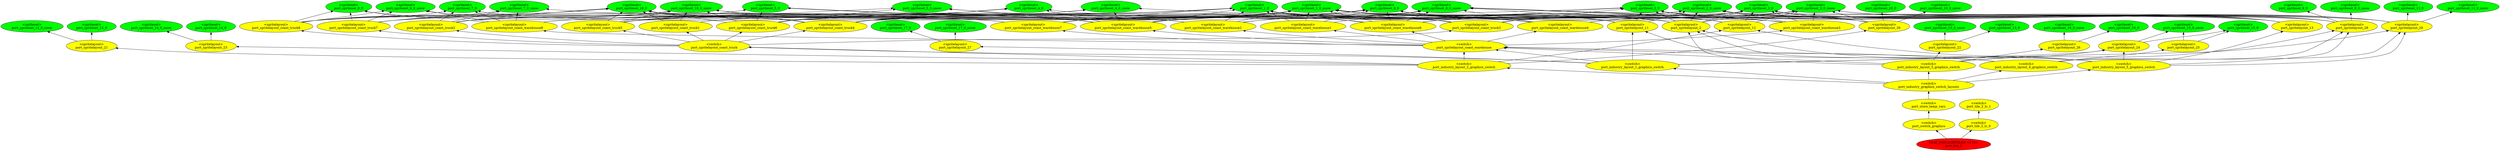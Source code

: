 digraph {
rankdir="BT"
port_spriteset_1_0 [fillcolor=green style="filled" label="<spriteset>\nport_spriteset_1_0"]
port_spriteset_1_0_snow [fillcolor=green style="filled" label="<spriteset>\nport_spriteset_1_0_snow"]
port_spriteset_2_0 [fillcolor=green style="filled" label="<spriteset>\nport_spriteset_2_0"]
port_spriteset_2_0_snow [fillcolor=green style="filled" label="<spriteset>\nport_spriteset_2_0_snow"]
port_spriteset_3_0 [fillcolor=green style="filled" label="<spriteset>\nport_spriteset_3_0"]
port_spriteset_3_0_snow [fillcolor=green style="filled" label="<spriteset>\nport_spriteset_3_0_snow"]
port_spriteset_4_0 [fillcolor=green style="filled" label="<spriteset>\nport_spriteset_4_0"]
port_spriteset_4_0_snow [fillcolor=green style="filled" label="<spriteset>\nport_spriteset_4_0_snow"]
port_spriteset_5_0 [fillcolor=green style="filled" label="<spriteset>\nport_spriteset_5_0"]
port_spriteset_5_0_snow [fillcolor=green style="filled" label="<spriteset>\nport_spriteset_5_0_snow"]
port_spriteset_6_0 [fillcolor=green style="filled" label="<spriteset>\nport_spriteset_6_0"]
port_spriteset_6_0_snow [fillcolor=green style="filled" label="<spriteset>\nport_spriteset_6_0_snow"]
port_spriteset_7_0 [fillcolor=green style="filled" label="<spriteset>\nport_spriteset_7_0"]
port_spriteset_7_0_snow [fillcolor=green style="filled" label="<spriteset>\nport_spriteset_7_0_snow"]
port_spriteset_8_0 [fillcolor=green style="filled" label="<spriteset>\nport_spriteset_8_0"]
port_spriteset_8_0_snow [fillcolor=green style="filled" label="<spriteset>\nport_spriteset_8_0_snow"]
port_spriteset_9_0 [fillcolor=green style="filled" label="<spriteset>\nport_spriteset_9_0"]
port_spriteset_9_0_snow [fillcolor=green style="filled" label="<spriteset>\nport_spriteset_9_0_snow"]
port_spriteset_10_0 [fillcolor=green style="filled" label="<spriteset>\nport_spriteset_10_0"]
port_spriteset_10_0_snow [fillcolor=green style="filled" label="<spriteset>\nport_spriteset_10_0_snow"]
port_spriteset_11_0 [fillcolor=green style="filled" label="<spriteset>\nport_spriteset_11_0"]
port_spriteset_11_0_snow [fillcolor=green style="filled" label="<spriteset>\nport_spriteset_11_0_snow"]
port_spriteset_12_0 [fillcolor=green style="filled" label="<spriteset>\nport_spriteset_12_0"]
port_spriteset_12_0_snow [fillcolor=green style="filled" label="<spriteset>\nport_spriteset_12_0_snow"]
port_spriteset_13_0 [fillcolor=green style="filled" label="<spriteset>\nport_spriteset_13_0"]
port_spriteset_13_0_snow [fillcolor=green style="filled" label="<spriteset>\nport_spriteset_13_0_snow"]
port_spriteset_14_0 [fillcolor=green style="filled" label="<spriteset>\nport_spriteset_14_0"]
port_spriteset_14_0_snow [fillcolor=green style="filled" label="<spriteset>\nport_spriteset_14_0_snow"]
port_spriteset_15_0 [fillcolor=green style="filled" label="<spriteset>\nport_spriteset_15_0"]
port_spriteset_15_0_snow [fillcolor=green style="filled" label="<spriteset>\nport_spriteset_15_0_snow"]
port_spriteset_16_0 [fillcolor=green style="filled" label="<spriteset>\nport_spriteset_16_0"]
port_spriteset_16_0_snow [fillcolor=green style="filled" label="<spriteset>\nport_spriteset_16_0_snow"]
port_spriteset_17_0 [fillcolor=green style="filled" label="<spriteset>\nport_spriteset_17_0"]
port_spriteset_17_0_snow [fillcolor=green style="filled" label="<spriteset>\nport_spriteset_17_0_snow"]
port_spriteset_18_0 [fillcolor=green style="filled" label="<spriteset>\nport_spriteset_18_0"]
port_spriteset_18_0_snow [fillcolor=green style="filled" label="<spriteset>\nport_spriteset_18_0_snow"]
port_spritelayout_2 [fillcolor=yellow style="filled" label="<spritelayout>\nport_spritelayout_2"]
port_spritelayout_11 [fillcolor=yellow style="filled" label="<spritelayout>\nport_spritelayout_11"]
port_spritelayout_12 [fillcolor=yellow style="filled" label="<spritelayout>\nport_spritelayout_12"]
port_spritelayout_13 [fillcolor=yellow style="filled" label="<spritelayout>\nport_spritelayout_13"]
port_spritelayout_21 [fillcolor=yellow style="filled" label="<spritelayout>\nport_spritelayout_21"]
port_spritelayout_22 [fillcolor=yellow style="filled" label="<spritelayout>\nport_spritelayout_22"]
port_spritelayout_23 [fillcolor=yellow style="filled" label="<spritelayout>\nport_spritelayout_23"]
port_spritelayout_24 [fillcolor=yellow style="filled" label="<spritelayout>\nport_spritelayout_24"]
port_spritelayout_25 [fillcolor=yellow style="filled" label="<spritelayout>\nport_spritelayout_25"]
port_spritelayout_26 [fillcolor=yellow style="filled" label="<spritelayout>\nport_spritelayout_26"]
port_spritelayout_27 [fillcolor=yellow style="filled" label="<spritelayout>\nport_spritelayout_27"]
port_spritelayout_28 [fillcolor=yellow style="filled" label="<spritelayout>\nport_spritelayout_28"]
port_spritelayout_29 [fillcolor=yellow style="filled" label="<spritelayout>\nport_spritelayout_29"]
port_spritelayout_30 [fillcolor=yellow style="filled" label="<spritelayout>\nport_spritelayout_30"]
port_spritelayout_coast_warehouse1 [fillcolor=yellow style="filled" label="<spritelayout>\nport_spritelayout_coast_warehouse1"]
port_spritelayout_coast_warehouse2 [fillcolor=yellow style="filled" label="<spritelayout>\nport_spritelayout_coast_warehouse2"]
port_spritelayout_coast_warehouse3 [fillcolor=yellow style="filled" label="<spritelayout>\nport_spritelayout_coast_warehouse3"]
port_spritelayout_coast_warehouse4 [fillcolor=yellow style="filled" label="<spritelayout>\nport_spritelayout_coast_warehouse4"]
port_spritelayout_coast_warehouse5 [fillcolor=yellow style="filled" label="<spritelayout>\nport_spritelayout_coast_warehouse5"]
port_spritelayout_coast_warehouse6 [fillcolor=yellow style="filled" label="<spritelayout>\nport_spritelayout_coast_warehouse6"]
port_spritelayout_coast_warehouse7 [fillcolor=yellow style="filled" label="<spritelayout>\nport_spritelayout_coast_warehouse7"]
port_spritelayout_coast_warehouse8 [fillcolor=yellow style="filled" label="<spritelayout>\nport_spritelayout_coast_warehouse8"]
port_spritelayout_coast_truck1 [fillcolor=yellow style="filled" label="<spritelayout>\nport_spritelayout_coast_truck1"]
port_spritelayout_coast_truck2 [fillcolor=yellow style="filled" label="<spritelayout>\nport_spritelayout_coast_truck2"]
port_spritelayout_coast_truck3 [fillcolor=yellow style="filled" label="<spritelayout>\nport_spritelayout_coast_truck3"]
port_spritelayout_coast_truck4 [fillcolor=yellow style="filled" label="<spritelayout>\nport_spritelayout_coast_truck4"]
port_spritelayout_coast_truck5 [fillcolor=yellow style="filled" label="<spritelayout>\nport_spritelayout_coast_truck5"]
port_spritelayout_coast_truck6 [fillcolor=yellow style="filled" label="<spritelayout>\nport_spritelayout_coast_truck6"]
port_spritelayout_coast_truck7 [fillcolor=yellow style="filled" label="<spritelayout>\nport_spritelayout_coast_truck7"]
port_spritelayout_coast_truck8 [fillcolor=yellow style="filled" label="<spritelayout>\nport_spritelayout_coast_truck8"]
port_spritelayout_coast_warehouse [fillcolor=yellow style="filled" label="<switch>\nport_spritelayout_coast_warehouse"]
port_spritelayout_coast_truck [fillcolor=yellow style="filled" label="<switch>\nport_spritelayout_coast_truck"]
port_industry_layout_1_graphics_switch [fillcolor=yellow style="filled" label="<switch>\nport_industry_layout_1_graphics_switch"]
port_industry_layout_2_graphics_switch [fillcolor=yellow style="filled" label="<switch>\nport_industry_layout_2_graphics_switch"]
port_industry_layout_3_graphics_switch [fillcolor=yellow style="filled" label="<switch>\nport_industry_layout_3_graphics_switch"]
port_industry_layout_4_graphics_switch [fillcolor=yellow style="filled" label="<switch>\nport_industry_layout_4_graphics_switch"]
port_industry_layout_5_graphics_switch [fillcolor=yellow style="filled" label="<switch>\nport_industry_layout_5_graphics_switch"]
port_industry_graphics_switch_layouts [fillcolor=yellow style="filled" label="<switch>\nport_industry_graphics_switch_layouts"]
port_store_temp_vars [fillcolor=yellow style="filled" label="<switch>\nport_store_temp_vars"]
port_switch_graphics [fillcolor=yellow style="filled" label="<switch>\nport_switch_graphics"]
port_tile_2_lc_1 [fillcolor=yellow style="filled" label="<switch>\nport_tile_2_lc_1"]
port_tile_2_lc_0 [fillcolor=yellow style="filled" label="<switch>\nport_tile_2_lc_0"]
port_tile_2 [fillcolor=red style="filled" label="FEAT_INDUSTRYTILES <170>\nport_tile_2"]
port_spritelayout_coast_truck2->port_spriteset_1_0
port_spritelayout_2->port_spriteset_3_0
port_spritelayout_coast_truck6->port_spriteset_18_0_snow
port_switch_graphics->port_store_temp_vars
port_spritelayout_coast_truck6->port_spriteset_5_0
port_industry_layout_1_graphics_switch->port_spritelayout_24
port_spritelayout_coast_truck7->port_spriteset_6_0_snow
port_spritelayout_coast_warehouse4->port_spriteset_8_0_snow
port_industry_layout_4_graphics_switch->port_spritelayout_25
port_spritelayout_12->port_spriteset_8_0
port_spritelayout_28->port_spriteset_9_0
port_spritelayout_coast_warehouse->port_spritelayout_coast_warehouse1
port_spritelayout_coast_warehouse2->port_spriteset_8_0_snow
port_industry_layout_5_graphics_switch->port_spritelayout_28
port_spritelayout_29->port_spriteset_11_0_snow
port_store_temp_vars->port_industry_graphics_switch_layouts
port_spritelayout_coast_warehouse4->port_spriteset_4_0
port_spritelayout_coast_warehouse->port_spritelayout_coast_warehouse5
port_spritelayout_11->port_spriteset_2_0
port_spritelayout_coast_truck->port_spritelayout_coast_truck3
port_spritelayout_coast_warehouse1->port_spriteset_1_0_snow
port_spritelayout_coast_warehouse4->port_spriteset_8_0
port_spritelayout_coast_warehouse6->port_spriteset_1_0_snow
port_spritelayout_coast_truck7->port_spriteset_1_0_snow
port_spritelayout_coast_warehouse->port_spritelayout_coast_warehouse8
port_spritelayout_coast_warehouse8->port_spriteset_7_0
port_spritelayout_coast_warehouse4->port_spriteset_1_0
port_spritelayout_coast_truck->port_spritelayout_coast_truck7
port_spritelayout_coast_warehouse7->port_spriteset_6_0_snow
port_spritelayout_29->port_spriteset_3_0
port_spritelayout_coast_truck->port_spritelayout_coast_truck8
port_spritelayout_coast_warehouse6->port_spriteset_2_0
port_spritelayout_coast_truck3->port_spriteset_2_0
port_spritelayout_coast_truck7->port_spriteset_18_0_snow
port_spritelayout_26->port_spriteset_16_0_snow
port_spritelayout_11->port_spriteset_8_0_snow
port_spritelayout_11->port_spriteset_1_0
port_spritelayout_coast_truck1->port_spriteset_1_0
port_spritelayout_coast_warehouse8->port_spriteset_8_0
port_spritelayout_coast_warehouse8->port_spriteset_1_0
port_spritelayout_12->port_spriteset_3_0_snow
port_spritelayout_coast_truck5->port_spriteset_5_0_snow
port_spritelayout_coast_warehouse1->port_spriteset_1_0
port_spritelayout_coast_warehouse4->port_spriteset_1_0_snow
port_spritelayout_coast_warehouse6->port_spriteset_1_0
port_spritelayout_coast_truck3->port_spriteset_1_0
port_spritelayout_coast_warehouse7->port_spriteset_1_0_snow
port_spritelayout_coast_warehouse6->port_spriteset_8_0_snow
port_spritelayout_25->port_spriteset_15_0_snow
port_industry_layout_4_graphics_switch->port_spritelayout_28
port_spritelayout_coast_truck4->port_spriteset_18_0
port_tile_2_lc_0->port_tile_2_lc_1
port_spritelayout_29->port_spriteset_11_0
port_spritelayout_coast_truck4->port_spriteset_1_0_snow
port_industry_layout_4_graphics_switch->port_spritelayout_11
port_spritelayout_30->port_spriteset_3_0
port_spritelayout_22->port_spriteset_13_0
port_spritelayout_coast_warehouse2->port_spriteset_7_0
port_spritelayout_11->port_spriteset_1_0_snow
port_spritelayout_coast_truck1->port_spriteset_1_0_snow
port_spritelayout_coast_warehouse8->port_spriteset_1_0_snow
port_spritelayout_13->port_spriteset_1_0_snow
port_spritelayout_coast_warehouse3->port_spriteset_8_0_snow
port_spritelayout_coast_truck->port_spritelayout_coast_truck6
port_industry_layout_4_graphics_switch->port_spritelayout_coast_warehouse
port_industry_graphics_switch_layouts->port_industry_layout_2_graphics_switch
port_spritelayout_coast_truck2->port_spriteset_18_0
port_spritelayout_coast_warehouse6->port_spriteset_5_0_snow
port_spritelayout_coast_warehouse1->port_spriteset_8_0_snow
port_spritelayout_2->port_spriteset_18_0
port_spritelayout_coast_truck->port_spritelayout_coast_truck4
port_spritelayout_coast_truck7->port_spriteset_18_0
port_spritelayout_28->port_spriteset_9_0_snow
port_spritelayout_29->port_spriteset_1_0
port_spritelayout_28->port_spriteset_1_0_snow
port_industry_layout_2_graphics_switch->port_spritelayout_12
port_spritelayout_12->port_spriteset_3_0
port_spritelayout_coast_warehouse6->port_spriteset_5_0
port_tile_2->port_switch_graphics
port_spritelayout_27->port_spriteset_17_0
port_spritelayout_coast_warehouse8->port_spriteset_8_0_snow
port_industry_layout_3_graphics_switch->port_spritelayout_24
port_spritelayout_coast_truck7->port_spriteset_6_0
port_spritelayout_coast_truck4->port_spriteset_18_0_snow
port_spritelayout_29->port_spriteset_2_0
port_spritelayout_11->port_spriteset_2_0_snow
port_spritelayout_coast_warehouse7->port_spriteset_8_0
port_spritelayout_coast_warehouse5->port_spriteset_4_0_snow
port_industry_layout_1_graphics_switch->port_spritelayout_coast_truck
port_spritelayout_12->port_spriteset_1_0_snow
port_spritelayout_28->port_spriteset_1_0
port_spritelayout_coast_truck6->port_spriteset_2_0_snow
port_spritelayout_coast_warehouse2->port_spriteset_1_0_snow
port_spritelayout_coast_warehouse7->port_spriteset_6_0
port_spritelayout_coast_warehouse->port_spritelayout_coast_warehouse7
port_spritelayout_30->port_spriteset_3_0_snow
port_industry_layout_5_graphics_switch->port_spritelayout_12
port_spritelayout_coast_truck2->port_spriteset_7_0
port_spritelayout_coast_truck->port_spritelayout_coast_truck5
port_spritelayout_2->port_spriteset_2_0_snow
port_spritelayout_coast_warehouse->port_spritelayout_coast_warehouse3
port_spritelayout_coast_truck5->port_spriteset_1_0
port_spritelayout_coast_truck8->port_spriteset_18_0_snow
port_industry_layout_5_graphics_switch->port_spritelayout_coast_warehouse
port_spritelayout_28->port_spriteset_3_0_snow
port_spritelayout_28->port_spriteset_2_0
port_spritelayout_coast_truck3->port_spriteset_18_0
port_industry_graphics_switch_layouts->port_industry_layout_1_graphics_switch
port_spritelayout_2->port_spriteset_3_0_snow
port_spritelayout_coast_warehouse3->port_spriteset_8_0
port_spritelayout_coast_truck5->port_spriteset_4_0
port_spritelayout_12->port_spriteset_1_0
port_spritelayout_coast_warehouse6->port_spriteset_2_0_snow
port_spritelayout_coast_truck2->port_spriteset_1_0_snow
port_spritelayout_coast_warehouse3->port_spriteset_1_0
port_spritelayout_coast_warehouse5->port_spriteset_4_0
port_spritelayout_coast_warehouse->port_spritelayout_coast_warehouse2
port_spritelayout_coast_warehouse5->port_spriteset_1_0
port_spritelayout_coast_warehouse8->port_spriteset_6_0
port_industry_graphics_switch_layouts->port_industry_layout_3_graphics_switch
port_spritelayout_13->port_spriteset_3_0_snow
port_spritelayout_coast_truck8->port_spriteset_6_0_snow
port_industry_layout_3_graphics_switch->port_spritelayout_22
port_spritelayout_30->port_spriteset_10_0_snow
port_spritelayout_coast_warehouse3->port_spriteset_2_0_snow
port_spritelayout_coast_truck8->port_spriteset_7_0_snow
port_industry_graphics_switch_layouts->port_industry_layout_4_graphics_switch
port_spritelayout_coast_truck1->port_spriteset_18_0
port_spritelayout_12->port_spriteset_8_0_snow
port_industry_layout_2_graphics_switch->port_spritelayout_coast_truck
port_industry_layout_1_graphics_switch->port_spritelayout_coast_warehouse
port_spritelayout_30->port_spriteset_2_0_snow
port_spritelayout_27->port_spriteset_17_0_snow
port_spritelayout_coast_warehouse3->port_spriteset_2_0
port_industry_layout_2_graphics_switch->port_spritelayout_23
port_spritelayout_coast_truck7->port_spriteset_1_0
port_spritelayout_coast_warehouse5->port_spriteset_8_0
port_spritelayout_coast_warehouse8->port_spriteset_6_0_snow
port_spritelayout_22->port_spriteset_13_0_snow
port_industry_layout_2_graphics_switch->port_spritelayout_21
port_spritelayout_coast_truck8->port_spriteset_6_0
port_spritelayout_coast_truck5->port_spriteset_5_0
port_spritelayout_2->port_spriteset_2_0
port_spritelayout_2->port_spriteset_18_0_snow
port_spritelayout_coast_warehouse5->port_spriteset_1_0_snow
port_tile_2->port_tile_2_lc_0
port_industry_layout_5_graphics_switch->port_spritelayout_24
port_industry_layout_4_graphics_switch->port_spritelayout_2
port_industry_layout_1_graphics_switch->port_spritelayout_27
port_spritelayout_13->port_spriteset_8_0
port_spritelayout_coast_truck->port_spritelayout_coast_truck1
port_spritelayout_13->port_spriteset_3_0
port_spritelayout_coast_truck3->port_spriteset_3_0_snow
port_spritelayout_28->port_spriteset_3_0
port_spritelayout_coast_truck4->port_spriteset_4_0
port_spritelayout_2->port_spriteset_1_0
port_spritelayout_coast_warehouse7->port_spriteset_1_0
port_spritelayout_coast_truck2->port_spriteset_18_0_snow
port_spritelayout_coast_truck4->port_spriteset_3_0
port_spritelayout_coast_truck4->port_spriteset_4_0_snow
port_spritelayout_coast_warehouse->port_spritelayout_coast_warehouse4
port_spritelayout_29->port_spriteset_3_0_snow
port_spritelayout_24->port_spriteset_15_0_snow
port_spritelayout_coast_truck4->port_spriteset_3_0_snow
port_spritelayout_13->port_spriteset_2_0
port_spritelayout_coast_truck8->port_spriteset_7_0
port_spritelayout_coast_truck->port_spritelayout_coast_truck2
port_industry_layout_4_graphics_switch->port_spritelayout_29
port_spritelayout_coast_truck3->port_spriteset_18_0_snow
port_spritelayout_coast_truck3->port_spriteset_2_0_snow
port_spritelayout_coast_warehouse8->port_spriteset_7_0_snow
port_spritelayout_30->port_spriteset_1_0_snow
port_spritelayout_coast_warehouse6->port_spriteset_8_0
port_spritelayout_coast_warehouse5->port_spriteset_5_0
port_spritelayout_30->port_spriteset_2_0
port_spritelayout_coast_truck5->port_spriteset_4_0_snow
port_spritelayout_coast_truck6->port_spriteset_1_0_snow
port_spritelayout_coast_truck4->port_spriteset_1_0
port_industry_layout_3_graphics_switch->port_spritelayout_28
port_industry_layout_3_graphics_switch->port_spritelayout_26
port_spritelayout_2->port_spriteset_1_0_snow
port_spritelayout_coast_truck5->port_spriteset_18_0
port_industry_layout_2_graphics_switch->port_spritelayout_30
port_spritelayout_13->port_spriteset_1_0
port_spritelayout_29->port_spriteset_1_0_snow
port_industry_layout_3_graphics_switch->port_spritelayout_coast_warehouse
port_spritelayout_coast_truck5->port_spriteset_18_0_snow
port_spritelayout_coast_warehouse1->port_spriteset_8_0
port_spritelayout_29->port_spriteset_2_0_snow
port_industry_layout_1_graphics_switch->port_spritelayout_29
port_spritelayout_coast_truck8->port_spriteset_1_0_snow
port_spritelayout_coast_warehouse4->port_spriteset_4_0_snow
port_spritelayout_coast_warehouse2->port_spriteset_7_0_snow
port_spritelayout_30->port_spriteset_1_0
port_spritelayout_28->port_spriteset_2_0_snow
port_industry_layout_1_graphics_switch->port_spritelayout_11
port_spritelayout_26->port_spriteset_16_0
port_spritelayout_coast_truck6->port_spriteset_1_0
port_spritelayout_coast_truck6->port_spriteset_18_0
port_spritelayout_coast_truck2->port_spriteset_7_0_snow
port_spritelayout_11->port_spriteset_8_0
port_industry_layout_2_graphics_switch->port_spritelayout_coast_warehouse
port_spritelayout_coast_warehouse5->port_spriteset_8_0_snow
port_spritelayout_coast_warehouse2->port_spriteset_8_0
port_industry_layout_5_graphics_switch->port_spritelayout_2
port_industry_layout_3_graphics_switch->port_spritelayout_2
port_spritelayout_21->port_spriteset_12_0_snow
port_spritelayout_coast_warehouse7->port_spriteset_8_0_snow
port_spritelayout_coast_truck8->port_spriteset_1_0
port_spritelayout_13->port_spriteset_8_0_snow
port_spritelayout_30->port_spriteset_10_0
port_spritelayout_13->port_spriteset_2_0_snow
port_spritelayout_coast_truck1->port_spriteset_18_0_snow
port_spritelayout_coast_truck8->port_spriteset_18_0
port_spritelayout_25->port_spriteset_15_0
port_spritelayout_coast_truck3->port_spriteset_1_0_snow
port_spritelayout_coast_truck6->port_spriteset_2_0
port_spritelayout_24->port_spriteset_15_0
port_spritelayout_coast_warehouse3->port_spriteset_3_0
port_spritelayout_coast_warehouse3->port_spriteset_3_0_snow
port_industry_layout_5_graphics_switch->port_spritelayout_29
port_spritelayout_coast_warehouse2->port_spriteset_1_0
port_spritelayout_coast_warehouse5->port_spriteset_5_0_snow
port_spritelayout_coast_warehouse->port_spritelayout_coast_warehouse6
port_industry_layout_5_graphics_switch->port_spritelayout_13
port_industry_graphics_switch_layouts->port_industry_layout_5_graphics_switch
port_spritelayout_coast_warehouse4->port_spriteset_3_0
port_spritelayout_21->port_spriteset_12_0
port_spritelayout_coast_warehouse3->port_spriteset_1_0_snow
port_spritelayout_coast_warehouse4->port_spriteset_3_0_snow
port_spritelayout_coast_truck5->port_spriteset_1_0_snow
port_spritelayout_23->port_spriteset_14_0
port_spritelayout_coast_truck3->port_spriteset_3_0
port_spritelayout_coast_truck6->port_spriteset_5_0_snow
port_spritelayout_23->port_spriteset_14_0_snow
}
